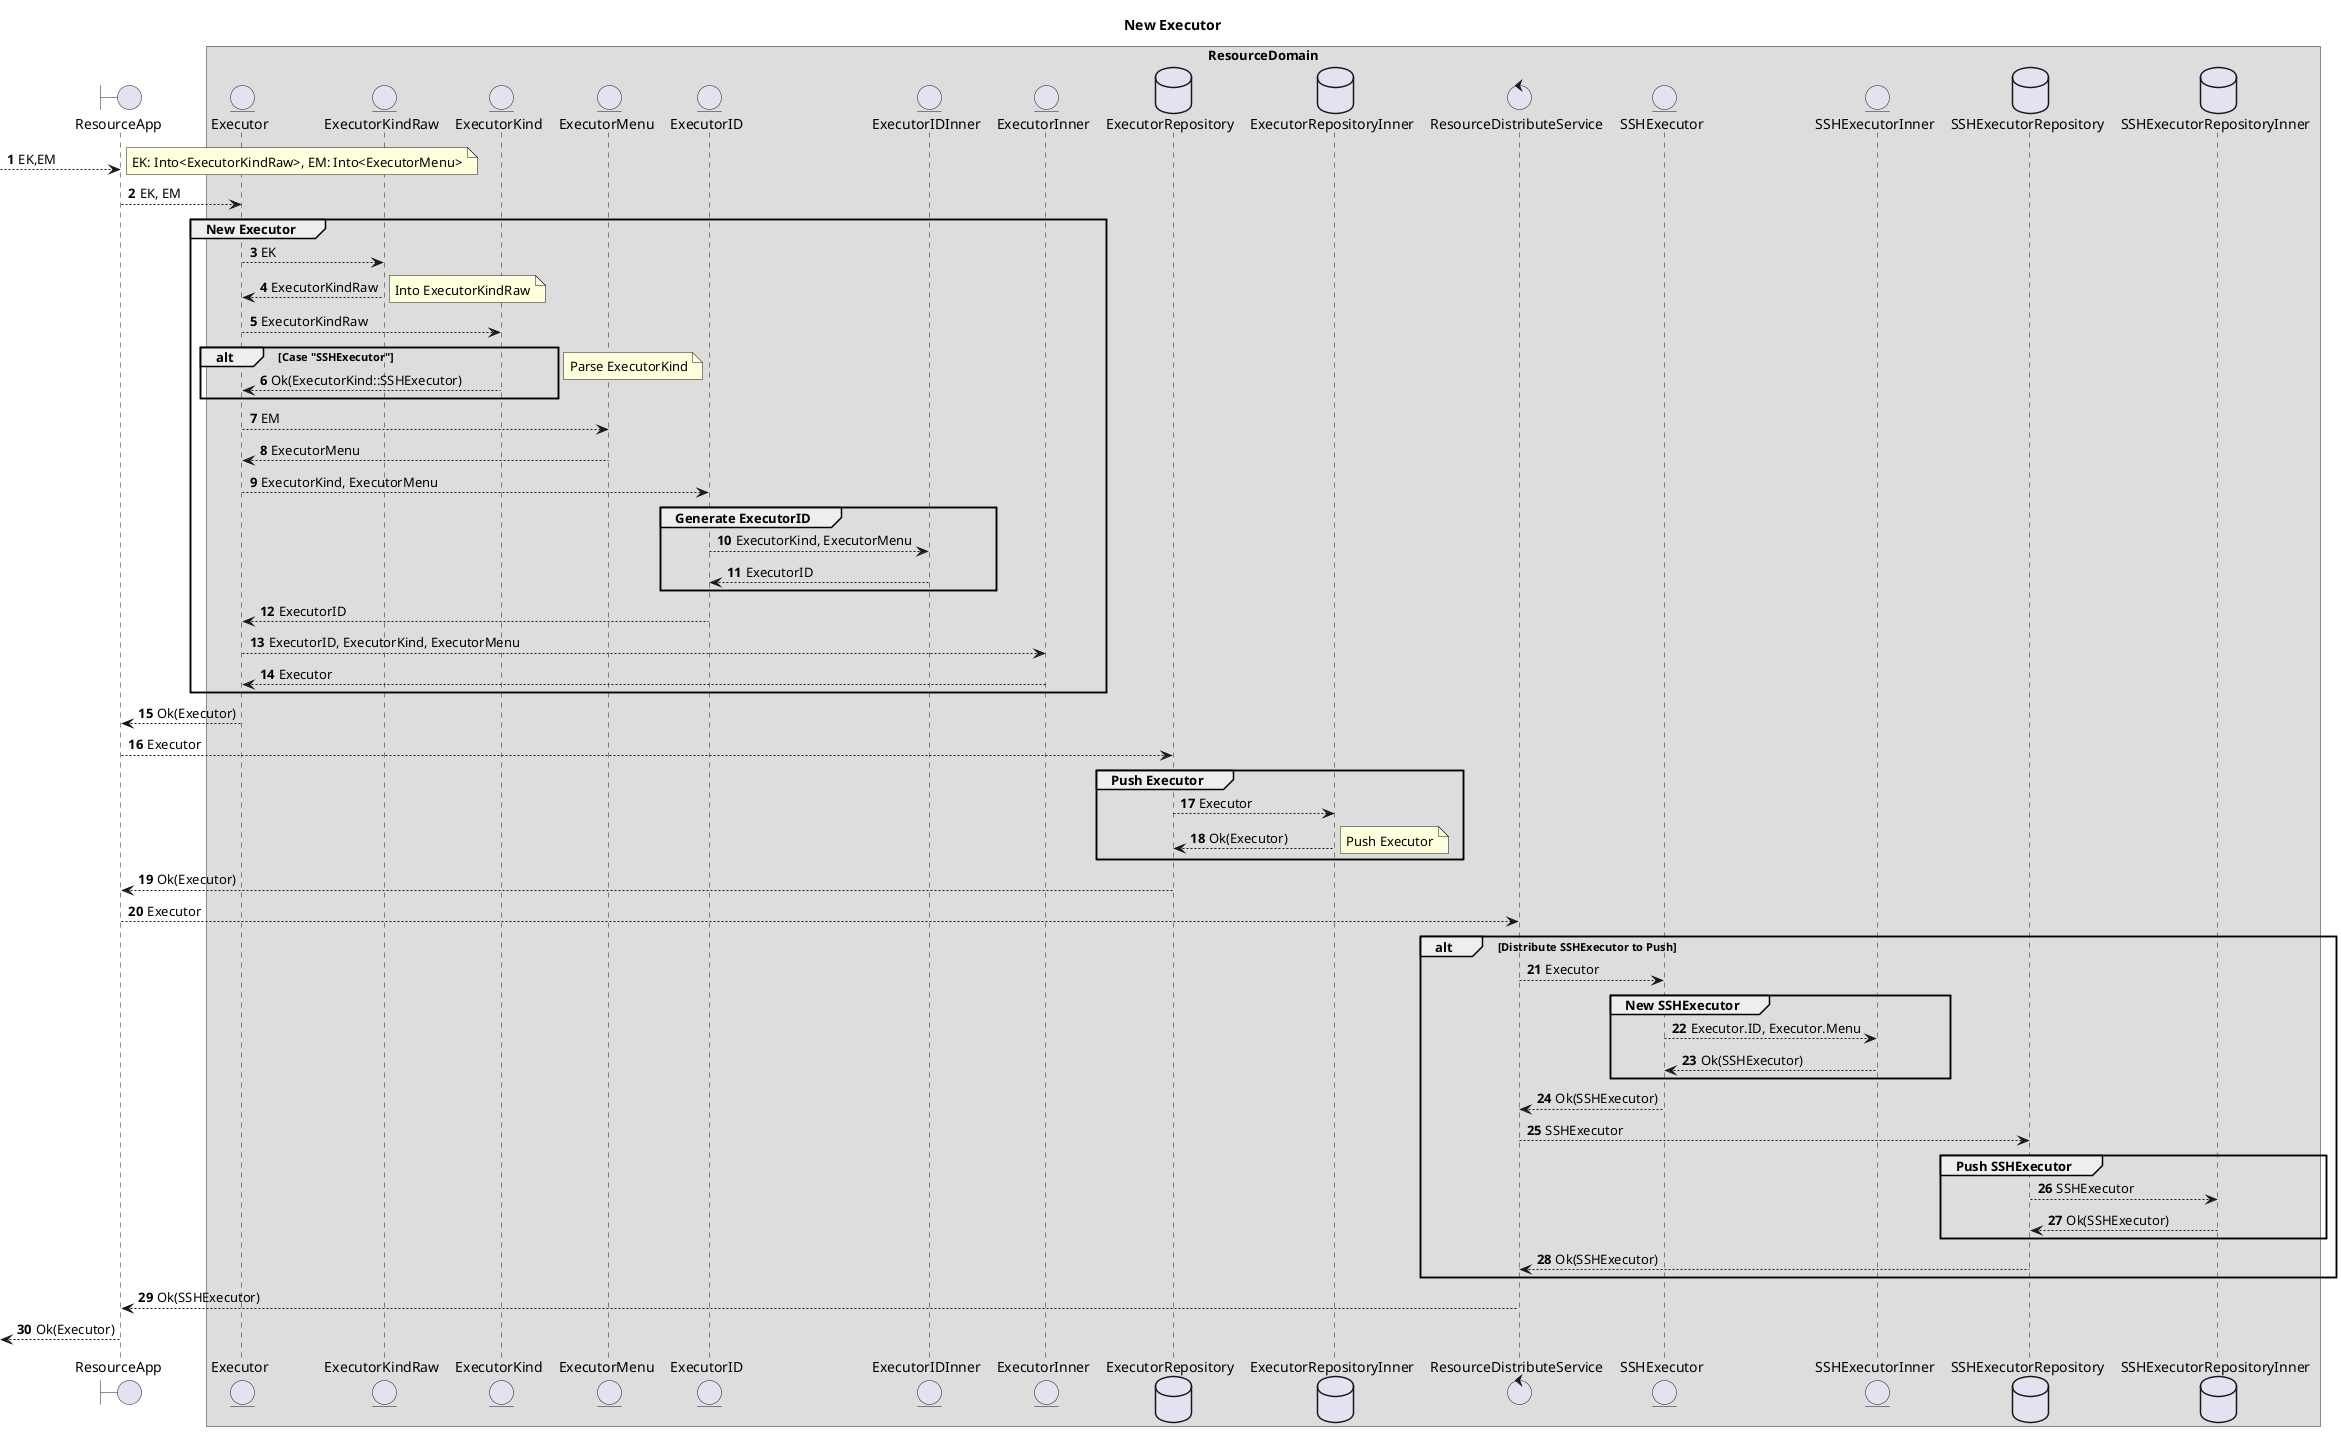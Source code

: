 @startuml
title New Executor
autonumber

boundary ResourceApp
entity Executor
entity ExecutorKindRaw
entity ExecutorKind
entity ExecutorMenu
entity ExecutorID
entity ExecutorIDInner
entity ExecutorInner
database ExecutorRepository
database ExecutorRepositoryInner
control ResourceDistributeService
entity SSHExecutor
entity SSHExecutorInner
database SSHExecutorRepository
database SSHExecutorRepositoryInner

box ResourceDomain
    participant Executor
    participant ExecutorKindRaw
    participant ExecutorKind
    participant ExecutorMenu
    participant ExecutorID
    participant ExecutorIDInner
    participant ExecutorInner
    participant ExecutorRepository
    participant ExecutorRepositoryInner
    participant ResourceDistributeService
    participant SSHExecutor
    participant SSHExecutorInner
    participant SSHExecutorRepository
    participant SSHExecutorRepositoryInner
end box

--> ResourceApp : EK,EM
note right: EK: Into<ExecutorKindRaw>, EM: Into<ExecutorMenu>
ResourceApp --> Executor : EK, EM
group New Executor
    Executor --> ExecutorKindRaw : EK
    Executor <-- ExecutorKindRaw : ExecutorKindRaw
    note right: Into ExecutorKindRaw
    Executor --> ExecutorKind : ExecutorKindRaw
    alt Case "SSHExecutor"
        Executor <-- ExecutorKind : Ok(ExecutorKind::SSHExecutor)
    end 
    note right: Parse ExecutorKind
    Executor --> ExecutorMenu : EM
    Executor <-- ExecutorMenu : ExecutorMenu
    Executor --> ExecutorID : ExecutorKind, ExecutorMenu
    group Generate ExecutorID
        ExecutorID --> ExecutorIDInner : ExecutorKind, ExecutorMenu
        ExecutorID <-- ExecutorIDInner : ExecutorID
    end
    Executor <-- ExecutorID : ExecutorID
    Executor --> ExecutorInner : ExecutorID, ExecutorKind, ExecutorMenu
    Executor <-- ExecutorInner : Executor
end
ResourceApp <-- Executor : Ok(Executor)
ResourceApp --> ExecutorRepository : Executor
group Push Executor
    ExecutorRepository --> ExecutorRepositoryInner : Executor
    ExecutorRepository <-- ExecutorRepositoryInner : Ok(Executor)
    note right: Push Executor
end
ResourceApp <-- ExecutorRepository : Ok(Executor)
ResourceApp --> ResourceDistributeService : Executor
alt Distribute SSHExecutor to Push
    ResourceDistributeService --> SSHExecutor : Executor
    group New SSHExecutor
        SSHExecutor --> SSHExecutorInner : Executor.ID, Executor.Menu
        SSHExecutor <-- SSHExecutorInner : Ok(SSHExecutor)
    end
    ResourceDistributeService <-- SSHExecutor : Ok(SSHExecutor)
    ResourceDistributeService --> SSHExecutorRepository : SSHExecutor
    group Push SSHExecutor
        SSHExecutorRepository --> SSHExecutorRepositoryInner : SSHExecutor
        SSHExecutorRepository <-- SSHExecutorRepositoryInner : Ok(SSHExecutor)
    end
    ResourceDistributeService <-- SSHExecutorRepository : Ok(SSHExecutor)
end
ResourceApp <-- ResourceDistributeService : Ok(SSHExecutor)
<-- ResourceApp : Ok(Executor)

@enduml